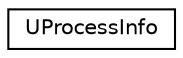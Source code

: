 digraph G
{
  edge [fontname="Helvetica",fontsize="10",labelfontname="Helvetica",labelfontsize="10"];
  node [fontname="Helvetica",fontsize="10",shape=record];
  rankdir="LR";
  Node1 [label="UProcessInfo",height=0.2,width=0.4,color="black", fillcolor="white", style="filled",URL="$class_u_process_info.html"];
}
